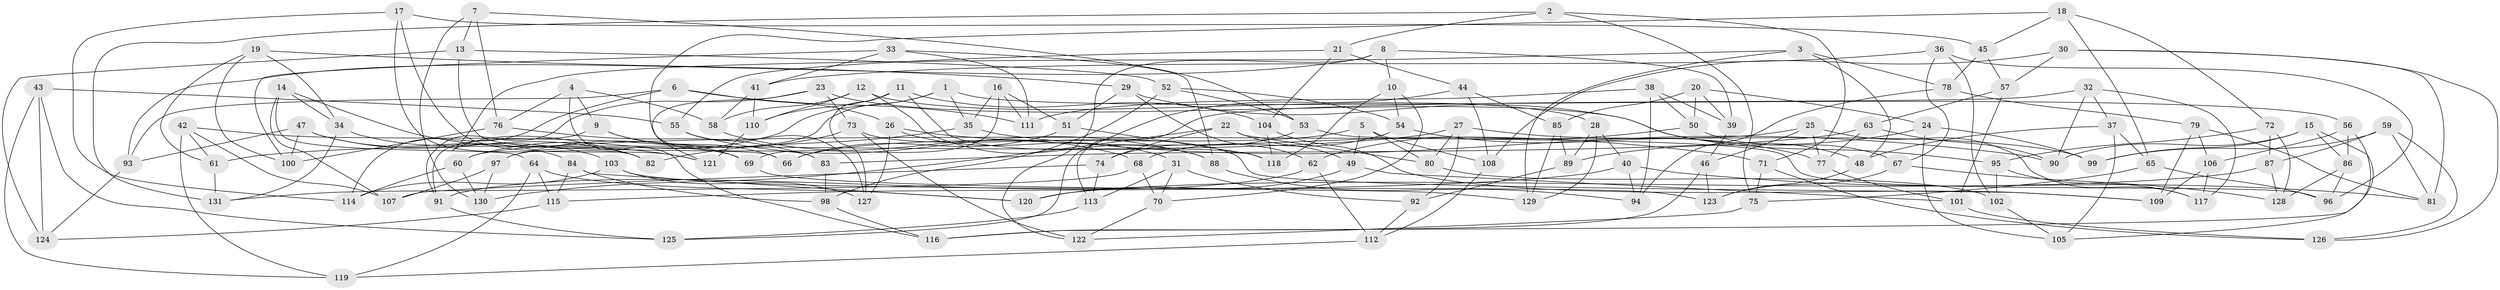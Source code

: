 // Generated by graph-tools (version 1.1) at 2025/16/03/09/25 04:16:15]
// undirected, 131 vertices, 262 edges
graph export_dot {
graph [start="1"]
  node [color=gray90,style=filled];
  1;
  2;
  3;
  4;
  5;
  6;
  7;
  8;
  9;
  10;
  11;
  12;
  13;
  14;
  15;
  16;
  17;
  18;
  19;
  20;
  21;
  22;
  23;
  24;
  25;
  26;
  27;
  28;
  29;
  30;
  31;
  32;
  33;
  34;
  35;
  36;
  37;
  38;
  39;
  40;
  41;
  42;
  43;
  44;
  45;
  46;
  47;
  48;
  49;
  50;
  51;
  52;
  53;
  54;
  55;
  56;
  57;
  58;
  59;
  60;
  61;
  62;
  63;
  64;
  65;
  66;
  67;
  68;
  69;
  70;
  71;
  72;
  73;
  74;
  75;
  76;
  77;
  78;
  79;
  80;
  81;
  82;
  83;
  84;
  85;
  86;
  87;
  88;
  89;
  90;
  91;
  92;
  93;
  94;
  95;
  96;
  97;
  98;
  99;
  100;
  101;
  102;
  103;
  104;
  105;
  106;
  107;
  108;
  109;
  110;
  111;
  112;
  113;
  114;
  115;
  116;
  117;
  118;
  119;
  120;
  121;
  122;
  123;
  124;
  125;
  126;
  127;
  128;
  129;
  130;
  131;
  1 -- 35;
  1 -- 56;
  1 -- 60;
  1 -- 97;
  2 -- 131;
  2 -- 75;
  2 -- 71;
  2 -- 21;
  3 -- 78;
  3 -- 129;
  3 -- 48;
  3 -- 82;
  4 -- 9;
  4 -- 76;
  4 -- 58;
  4 -- 116;
  5 -- 49;
  5 -- 108;
  5 -- 66;
  5 -- 80;
  6 -- 93;
  6 -- 26;
  6 -- 111;
  6 -- 114;
  7 -- 76;
  7 -- 53;
  7 -- 130;
  7 -- 13;
  8 -- 39;
  8 -- 93;
  8 -- 10;
  8 -- 122;
  9 -- 69;
  9 -- 91;
  9 -- 66;
  10 -- 70;
  10 -- 54;
  10 -- 118;
  11 -- 110;
  11 -- 104;
  11 -- 127;
  11 -- 118;
  12 -- 88;
  12 -- 110;
  12 -- 58;
  12 -- 28;
  13 -- 52;
  13 -- 124;
  13 -- 66;
  14 -- 121;
  14 -- 107;
  14 -- 34;
  14 -- 64;
  15 -- 99;
  15 -- 86;
  15 -- 90;
  15 -- 105;
  16 -- 51;
  16 -- 69;
  16 -- 35;
  16 -- 111;
  17 -- 114;
  17 -- 82;
  17 -- 45;
  17 -- 121;
  18 -- 45;
  18 -- 65;
  18 -- 83;
  18 -- 72;
  19 -- 61;
  19 -- 29;
  19 -- 100;
  19 -- 34;
  20 -- 39;
  20 -- 50;
  20 -- 24;
  20 -- 85;
  21 -- 44;
  21 -- 104;
  21 -- 55;
  22 -- 80;
  22 -- 130;
  22 -- 49;
  22 -- 74;
  23 -- 73;
  23 -- 121;
  23 -- 95;
  23 -- 91;
  24 -- 89;
  24 -- 105;
  24 -- 99;
  25 -- 46;
  25 -- 117;
  25 -- 77;
  25 -- 60;
  26 -- 71;
  26 -- 127;
  26 -- 31;
  27 -- 99;
  27 -- 80;
  27 -- 61;
  27 -- 92;
  28 -- 129;
  28 -- 89;
  28 -- 40;
  29 -- 48;
  29 -- 51;
  29 -- 62;
  30 -- 126;
  30 -- 81;
  30 -- 108;
  30 -- 57;
  31 -- 92;
  31 -- 70;
  31 -- 113;
  32 -- 90;
  32 -- 113;
  32 -- 117;
  32 -- 37;
  33 -- 41;
  33 -- 111;
  33 -- 88;
  33 -- 100;
  34 -- 103;
  34 -- 131;
  35 -- 90;
  35 -- 82;
  36 -- 67;
  36 -- 96;
  36 -- 102;
  36 -- 41;
  37 -- 105;
  37 -- 48;
  37 -- 65;
  38 -- 50;
  38 -- 94;
  38 -- 111;
  38 -- 39;
  39 -- 46;
  40 -- 115;
  40 -- 94;
  40 -- 81;
  41 -- 58;
  41 -- 110;
  42 -- 107;
  42 -- 61;
  42 -- 119;
  42 -- 69;
  43 -- 124;
  43 -- 55;
  43 -- 125;
  43 -- 119;
  44 -- 125;
  44 -- 85;
  44 -- 108;
  45 -- 57;
  45 -- 78;
  46 -- 116;
  46 -- 123;
  47 -- 82;
  47 -- 84;
  47 -- 93;
  47 -- 100;
  48 -- 123;
  49 -- 120;
  49 -- 101;
  50 -- 62;
  50 -- 67;
  51 -- 66;
  51 -- 118;
  52 -- 54;
  52 -- 98;
  52 -- 53;
  53 -- 74;
  53 -- 96;
  54 -- 77;
  54 -- 68;
  55 -- 88;
  55 -- 127;
  56 -- 116;
  56 -- 86;
  56 -- 106;
  57 -- 63;
  57 -- 101;
  58 -- 68;
  59 -- 99;
  59 -- 87;
  59 -- 126;
  59 -- 81;
  60 -- 114;
  60 -- 130;
  61 -- 131;
  62 -- 91;
  62 -- 112;
  63 -- 90;
  63 -- 83;
  63 -- 77;
  64 -- 115;
  64 -- 119;
  64 -- 120;
  65 -- 96;
  65 -- 75;
  67 -- 128;
  67 -- 123;
  68 -- 70;
  68 -- 131;
  69 -- 129;
  70 -- 122;
  71 -- 126;
  71 -- 75;
  72 -- 95;
  72 -- 128;
  72 -- 87;
  73 -- 109;
  73 -- 122;
  73 -- 97;
  74 -- 107;
  74 -- 113;
  75 -- 122;
  76 -- 100;
  76 -- 83;
  77 -- 101;
  78 -- 79;
  78 -- 94;
  79 -- 109;
  79 -- 81;
  79 -- 106;
  80 -- 102;
  83 -- 98;
  84 -- 120;
  84 -- 98;
  84 -- 115;
  85 -- 89;
  85 -- 129;
  86 -- 96;
  86 -- 128;
  87 -- 120;
  87 -- 128;
  88 -- 94;
  89 -- 92;
  91 -- 125;
  92 -- 112;
  93 -- 124;
  95 -- 102;
  95 -- 117;
  97 -- 107;
  97 -- 130;
  98 -- 116;
  101 -- 126;
  102 -- 105;
  103 -- 123;
  103 -- 127;
  103 -- 114;
  104 -- 109;
  104 -- 118;
  106 -- 117;
  106 -- 109;
  108 -- 112;
  110 -- 121;
  112 -- 119;
  113 -- 125;
  115 -- 124;
}
